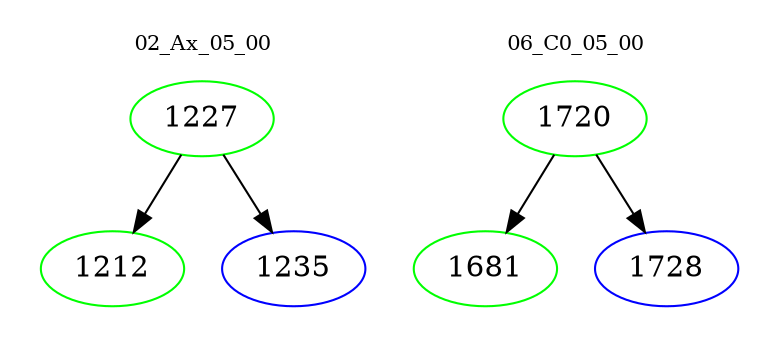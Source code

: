 digraph{
subgraph cluster_0 {
color = white
label = "02_Ax_05_00";
fontsize=10;
T0_1227 [label="1227", color="green"]
T0_1227 -> T0_1212 [color="black"]
T0_1212 [label="1212", color="green"]
T0_1227 -> T0_1235 [color="black"]
T0_1235 [label="1235", color="blue"]
}
subgraph cluster_1 {
color = white
label = "06_C0_05_00";
fontsize=10;
T1_1720 [label="1720", color="green"]
T1_1720 -> T1_1681 [color="black"]
T1_1681 [label="1681", color="green"]
T1_1720 -> T1_1728 [color="black"]
T1_1728 [label="1728", color="blue"]
}
}
